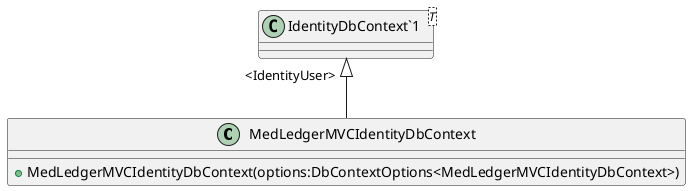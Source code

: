 @startuml
class MedLedgerMVCIdentityDbContext {
    + MedLedgerMVCIdentityDbContext(options:DbContextOptions<MedLedgerMVCIdentityDbContext>)
}
class "IdentityDbContext`1"<T> {
}
"IdentityDbContext`1" "<IdentityUser>" <|-- MedLedgerMVCIdentityDbContext
@enduml
